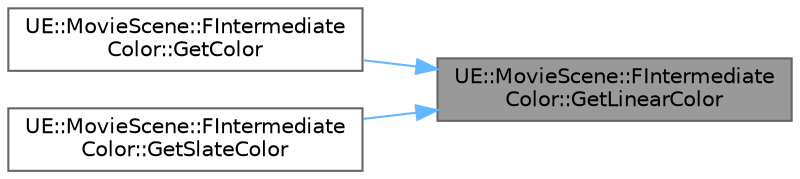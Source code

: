 digraph "UE::MovieScene::FIntermediateColor::GetLinearColor"
{
 // INTERACTIVE_SVG=YES
 // LATEX_PDF_SIZE
  bgcolor="transparent";
  edge [fontname=Helvetica,fontsize=10,labelfontname=Helvetica,labelfontsize=10];
  node [fontname=Helvetica,fontsize=10,shape=box,height=0.2,width=0.4];
  rankdir="RL";
  Node1 [id="Node000001",label="UE::MovieScene::FIntermediate\lColor::GetLinearColor",height=0.2,width=0.4,color="gray40", fillcolor="grey60", style="filled", fontcolor="black",tooltip=" "];
  Node1 -> Node2 [id="edge1_Node000001_Node000002",dir="back",color="steelblue1",style="solid",tooltip=" "];
  Node2 [id="Node000002",label="UE::MovieScene::FIntermediate\lColor::GetColor",height=0.2,width=0.4,color="grey40", fillcolor="white", style="filled",URL="$d8/d13/structUE_1_1MovieScene_1_1FIntermediateColor.html#a7fb621e70ee97ed4a395deebb4706337",tooltip=" "];
  Node1 -> Node3 [id="edge2_Node000001_Node000003",dir="back",color="steelblue1",style="solid",tooltip=" "];
  Node3 [id="Node000003",label="UE::MovieScene::FIntermediate\lColor::GetSlateColor",height=0.2,width=0.4,color="grey40", fillcolor="white", style="filled",URL="$d8/d13/structUE_1_1MovieScene_1_1FIntermediateColor.html#aa816d65cdc2af076928c6062a6c318d1",tooltip=" "];
}
